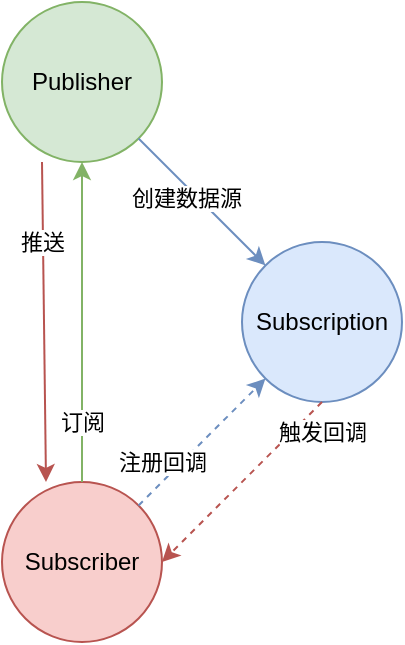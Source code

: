 <mxfile version="13.8.0" type="github"><diagram id="AVdkK1PLs9P7U54mo2xE" name="Page-1"><mxGraphModel dx="1426" dy="865" grid="1" gridSize="10" guides="1" tooltips="1" connect="1" arrows="1" fold="1" page="1" pageScale="1" pageWidth="827" pageHeight="1169" math="0" shadow="0"><root><mxCell id="0"/><mxCell id="1" parent="0"/><mxCell id="495p1i4vmTbWJiw6u5Bj-1" value="Publisher" style="ellipse;whiteSpace=wrap;html=1;aspect=fixed;fillColor=#d5e8d4;strokeColor=#82b366;" parent="1" vertex="1"><mxGeometry x="280" y="200" width="80" height="80" as="geometry"/></mxCell><mxCell id="AqtAtn6oy-ibJIyEWXRs-1" value="Subscriber" style="ellipse;whiteSpace=wrap;html=1;aspect=fixed;fillColor=#f8cecc;strokeColor=#b85450;" vertex="1" parent="1"><mxGeometry x="280" y="440" width="80" height="80" as="geometry"/></mxCell><mxCell id="AqtAtn6oy-ibJIyEWXRs-2" value="Subscription" style="ellipse;whiteSpace=wrap;html=1;aspect=fixed;fillColor=#dae8fc;strokeColor=#6c8ebf;" vertex="1" parent="1"><mxGeometry x="400" y="320" width="80" height="80" as="geometry"/></mxCell><mxCell id="AqtAtn6oy-ibJIyEWXRs-3" value="订阅" style="endArrow=classic;html=1;exitX=0.5;exitY=0;exitDx=0;exitDy=0;entryX=0.5;entryY=1;entryDx=0;entryDy=0;fillColor=#d5e8d4;strokeColor=#82b366;" edge="1" parent="1" source="AqtAtn6oy-ibJIyEWXRs-1" target="495p1i4vmTbWJiw6u5Bj-1"><mxGeometry x="-0.625" width="50" height="50" relative="1" as="geometry"><mxPoint x="600" y="470" as="sourcePoint"/><mxPoint x="240" y="400" as="targetPoint"/><mxPoint as="offset"/></mxGeometry></mxCell><mxCell id="AqtAtn6oy-ibJIyEWXRs-5" value="" style="endArrow=classic;html=1;exitX=1;exitY=1;exitDx=0;exitDy=0;entryX=0;entryY=0;entryDx=0;entryDy=0;fillColor=#dae8fc;strokeColor=#6c8ebf;" edge="1" parent="1" source="495p1i4vmTbWJiw6u5Bj-1" target="AqtAtn6oy-ibJIyEWXRs-2"><mxGeometry width="50" height="50" relative="1" as="geometry"><mxPoint x="600" y="470" as="sourcePoint"/><mxPoint x="450" y="280" as="targetPoint"/></mxGeometry></mxCell><mxCell id="AqtAtn6oy-ibJIyEWXRs-7" value="创建数据源" style="edgeLabel;html=1;align=center;verticalAlign=middle;resizable=0;points=[];" vertex="1" connectable="0" parent="AqtAtn6oy-ibJIyEWXRs-5"><mxGeometry x="-0.173" y="-4" relative="1" as="geometry"><mxPoint as="offset"/></mxGeometry></mxCell><mxCell id="AqtAtn6oy-ibJIyEWXRs-6" value="" style="endArrow=classic;html=1;exitX=0.5;exitY=1;exitDx=0;exitDy=0;entryX=1;entryY=0.5;entryDx=0;entryDy=0;dashed=1;fillColor=#f8cecc;strokeColor=#b85450;" edge="1" parent="1" source="AqtAtn6oy-ibJIyEWXRs-2" target="AqtAtn6oy-ibJIyEWXRs-1"><mxGeometry width="50" height="50" relative="1" as="geometry"><mxPoint x="600" y="470" as="sourcePoint"/><mxPoint x="650" y="420" as="targetPoint"/></mxGeometry></mxCell><mxCell id="AqtAtn6oy-ibJIyEWXRs-11" value="触发回调" style="edgeLabel;html=1;align=center;verticalAlign=middle;resizable=0;points=[];" vertex="1" connectable="0" parent="AqtAtn6oy-ibJIyEWXRs-6"><mxGeometry x="-0.648" y="1" relative="1" as="geometry"><mxPoint x="13.44" as="offset"/></mxGeometry></mxCell><mxCell id="AqtAtn6oy-ibJIyEWXRs-8" value="" style="endArrow=classic;html=1;exitX=0.25;exitY=1;exitDx=0;exitDy=0;exitPerimeter=0;entryX=0.275;entryY=0;entryDx=0;entryDy=0;entryPerimeter=0;fillColor=#f8cecc;strokeColor=#b85450;" edge="1" parent="1" source="495p1i4vmTbWJiw6u5Bj-1" target="AqtAtn6oy-ibJIyEWXRs-1"><mxGeometry width="50" height="50" relative="1" as="geometry"><mxPoint x="600" y="470" as="sourcePoint"/><mxPoint x="650" y="420" as="targetPoint"/></mxGeometry></mxCell><mxCell id="AqtAtn6oy-ibJIyEWXRs-9" value="推送" style="edgeLabel;html=1;align=center;verticalAlign=middle;resizable=0;points=[];" vertex="1" connectable="0" parent="AqtAtn6oy-ibJIyEWXRs-8"><mxGeometry x="-0.387" y="2" relative="1" as="geometry"><mxPoint x="-2.61" y="-8.97" as="offset"/></mxGeometry></mxCell><mxCell id="AqtAtn6oy-ibJIyEWXRs-10" value="注册回调" style="endArrow=classic;html=1;exitX=1;exitY=0;exitDx=0;exitDy=0;entryX=0;entryY=1;entryDx=0;entryDy=0;dashed=1;fillColor=#dae8fc;strokeColor=#6c8ebf;" edge="1" parent="1" source="AqtAtn6oy-ibJIyEWXRs-1" target="AqtAtn6oy-ibJIyEWXRs-2"><mxGeometry x="-0.473" y="7" width="50" height="50" relative="1" as="geometry"><mxPoint x="600" y="470" as="sourcePoint"/><mxPoint x="650" y="420" as="targetPoint"/><mxPoint as="offset"/></mxGeometry></mxCell></root></mxGraphModel></diagram></mxfile>